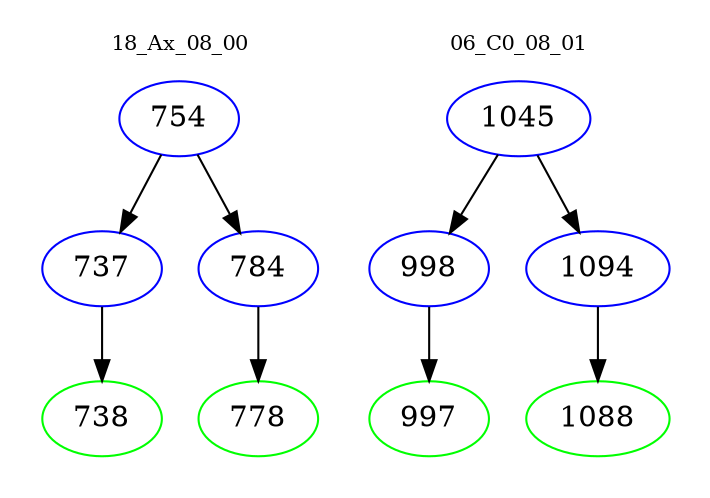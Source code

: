digraph{
subgraph cluster_0 {
color = white
label = "18_Ax_08_00";
fontsize=10;
T0_754 [label="754", color="blue"]
T0_754 -> T0_737 [color="black"]
T0_737 [label="737", color="blue"]
T0_737 -> T0_738 [color="black"]
T0_738 [label="738", color="green"]
T0_754 -> T0_784 [color="black"]
T0_784 [label="784", color="blue"]
T0_784 -> T0_778 [color="black"]
T0_778 [label="778", color="green"]
}
subgraph cluster_1 {
color = white
label = "06_C0_08_01";
fontsize=10;
T1_1045 [label="1045", color="blue"]
T1_1045 -> T1_998 [color="black"]
T1_998 [label="998", color="blue"]
T1_998 -> T1_997 [color="black"]
T1_997 [label="997", color="green"]
T1_1045 -> T1_1094 [color="black"]
T1_1094 [label="1094", color="blue"]
T1_1094 -> T1_1088 [color="black"]
T1_1088 [label="1088", color="green"]
}
}
